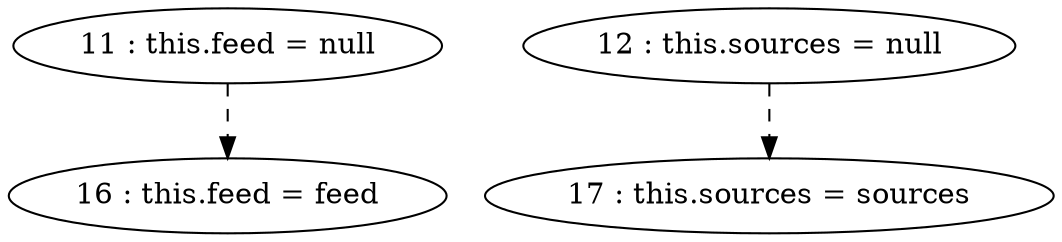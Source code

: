 digraph G {
"11 : this.feed = null"
"11 : this.feed = null" -> "16 : this.feed = feed" [style=dashed]
"12 : this.sources = null"
"12 : this.sources = null" -> "17 : this.sources = sources" [style=dashed]
"16 : this.feed = feed"
"17 : this.sources = sources"
}